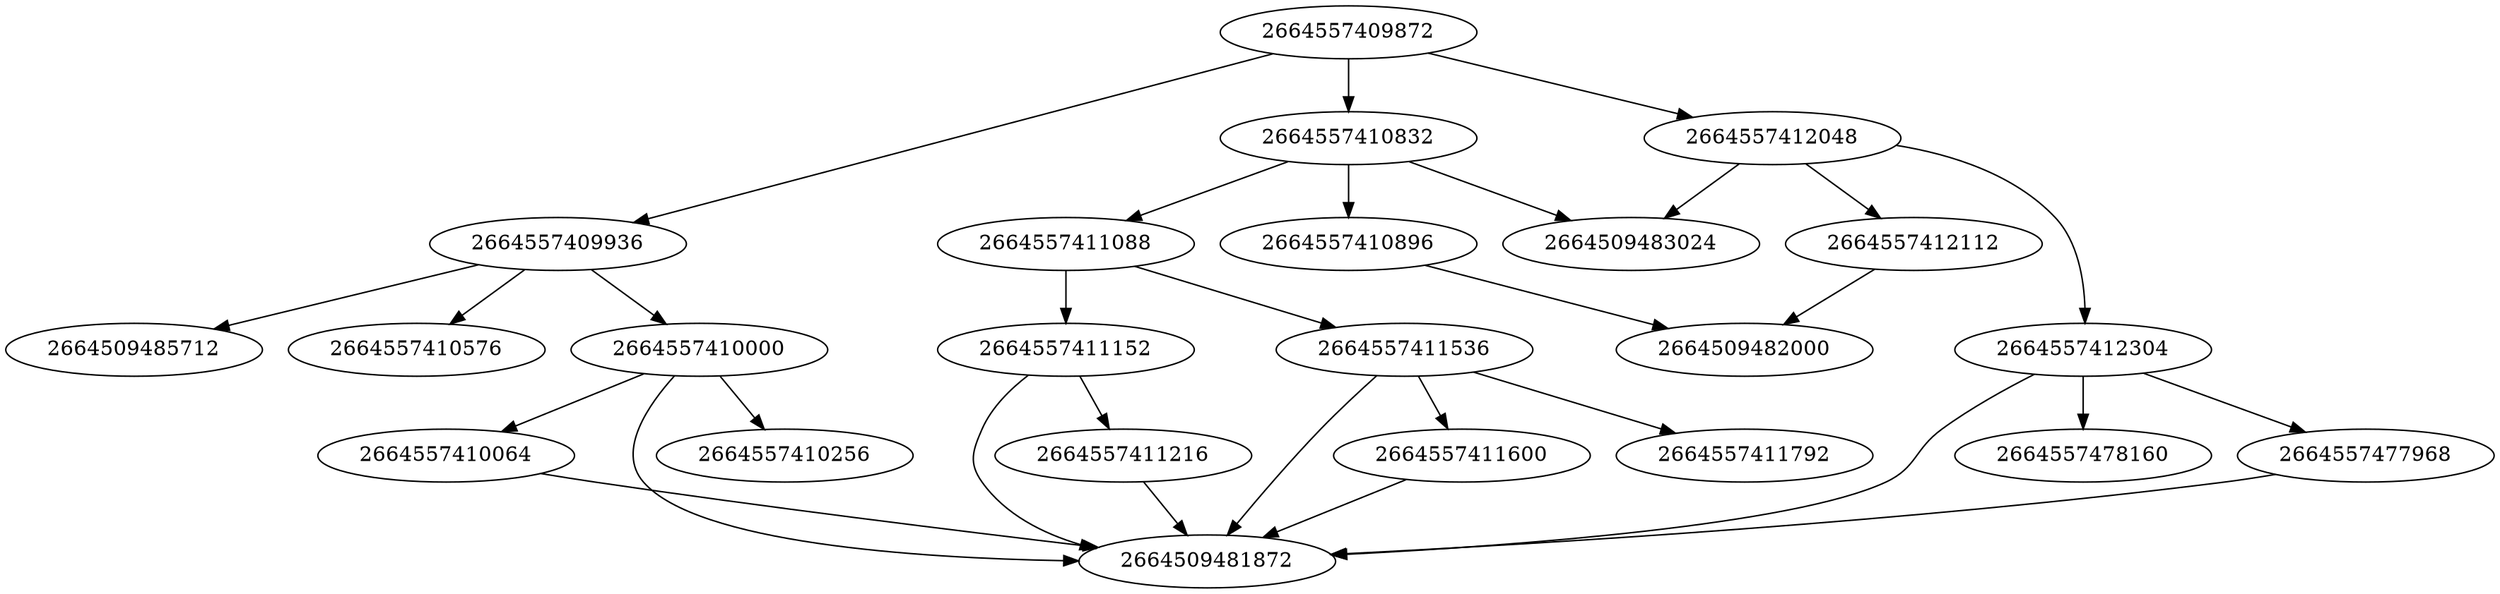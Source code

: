 strict digraph {
2664557411088 [type=Call];
2664557412112 [type=Name];
2664557410064 [type=Name];
2664509481872 [type=Load];
2664557409936 [type=Compare];
2664557410832 [type=AugAssign];
2664509485712 [type=Eq];
2664557410576 [type=Constant];
2664509483024 [type=Add];
2664557478160 [type=Constant];
2664557411216 [type=Name];
2664557411600 [type=Name];
2664557410896 [type=Name];
2664557411152 [type=Attribute];
2664557412304 [type=Subscript];
2664557409872 [type=If];
2664557410256 [type=Constant];
2664557412048 [type=AugAssign];
2664557410000 [type=Subscript];
2664557477968 [type=Name];
2664557411536 [type=Subscript];
2664557411792 [type=Constant];
2664509482000 [type=Store];
2664557411088 -> 2664557411152;
2664557411088 -> 2664557411536;
2664557412112 -> 2664509482000;
2664557410064 -> 2664509481872;
2664557409936 -> 2664557410000;
2664557409936 -> 2664509485712;
2664557409936 -> 2664557410576;
2664557410832 -> 2664557410896;
2664557410832 -> 2664509483024;
2664557410832 -> 2664557411088;
2664557411216 -> 2664509481872;
2664557411600 -> 2664509481872;
2664557410896 -> 2664509482000;
2664557411152 -> 2664557411216;
2664557411152 -> 2664509481872;
2664557412304 -> 2664557477968;
2664557412304 -> 2664557478160;
2664557412304 -> 2664509481872;
2664557409872 -> 2664557409936;
2664557409872 -> 2664557410832;
2664557409872 -> 2664557412048;
2664557412048 -> 2664557412112;
2664557412048 -> 2664509483024;
2664557412048 -> 2664557412304;
2664557410000 -> 2664557410064;
2664557410000 -> 2664557410256;
2664557410000 -> 2664509481872;
2664557477968 -> 2664509481872;
2664557411536 -> 2664557411600;
2664557411536 -> 2664557411792;
2664557411536 -> 2664509481872;
}
